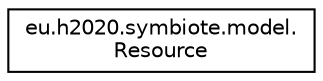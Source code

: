 digraph "Graphical Class Hierarchy"
{
  edge [fontname="Helvetica",fontsize="10",labelfontname="Helvetica",labelfontsize="10"];
  node [fontname="Helvetica",fontsize="10",shape=record];
  rankdir="LR";
  Node1 [label="eu.h2020.symbiote.model.\lResource",height=0.2,width=0.4,color="black", fillcolor="white", style="filled",URL="$classeu_1_1h2020_1_1symbiote_1_1model_1_1Resource.html"];
}
